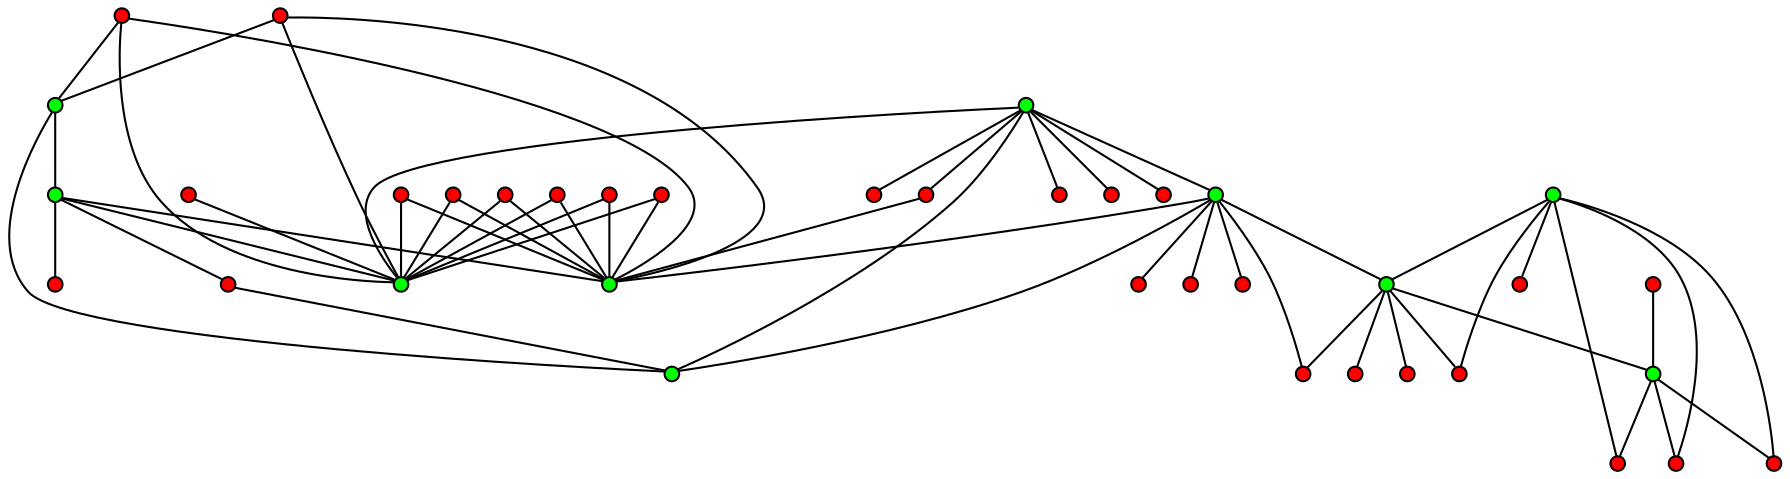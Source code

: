 graph G {
0[shape="circle",width=0.1,label="",style=filled,fillcolor="red"];
1[shape="circle",width=0.1,label="",style=filled,fillcolor="red"];
2[shape="circle",width=0.1,label="",style=filled,fillcolor="green"];
3[shape="circle",width=0.1,label="",style=filled,fillcolor="red"];
4[shape="circle",width=0.1,label="",style=filled,fillcolor="green"];
5[shape="circle",width=0.1,label="",style=filled,fillcolor="red"];
6[shape="circle",width=0.1,label="",style=filled,fillcolor="green"];
7[shape="circle",width=0.1,label="",style=filled,fillcolor="red"];
8[shape="circle",width=0.1,label="",style=filled,fillcolor="red"];
9[shape="circle",width=0.1,label="",style=filled,fillcolor="green"];
10[shape="circle",width=0.1,label="",style=filled,fillcolor="red"];
11[shape="circle",width=0.1,label="",style=filled,fillcolor="red"];
12[shape="circle",width=0.1,label="",style=filled,fillcolor="green"];
13[shape="circle",width=0.1,label="",style=filled,fillcolor="red"];
14[shape="circle",width=0.1,label="",style=filled,fillcolor="red"];
15[shape="circle",width=0.1,label="",style=filled,fillcolor="red"];
16[shape="circle",width=0.1,label="",style=filled,fillcolor="red"];
17[shape="circle",width=0.1,label="",style=filled,fillcolor="red"];
18[shape="circle",width=0.1,label="",style=filled,fillcolor="red"];
19[shape="circle",width=0.1,label="",style=filled,fillcolor="red"];
20[shape="circle",width=0.1,label="",style=filled,fillcolor="red"];
21[shape="circle",width=0.1,label="",style=filled,fillcolor="green"];
22[shape="circle",width=0.1,label="",style=filled,fillcolor="red"];
23[shape="circle",width=0.1,label="",style=filled,fillcolor="green"];
24[shape="circle",width=0.1,label="",style=filled,fillcolor="red"];
25[shape="circle",width=0.1,label="",style=filled,fillcolor="red"];
26[shape="circle",width=0.1,label="",style=filled,fillcolor="red"];
27[shape="circle",width=0.1,label="",style=filled,fillcolor="red"];
28[shape="circle",width=0.1,label="",style=filled,fillcolor="green"];
29[shape="circle",width=0.1,label="",style=filled,fillcolor="green"];
30[shape="circle",width=0.1,label="",style=filled,fillcolor="red"];
31[shape="circle",width=0.1,label="",style=filled,fillcolor="red"];
32[shape="circle",width=0.1,label="",style=filled,fillcolor="red"];
33[shape="circle",width=0.1,label="",style=filled,fillcolor="red"];
34[shape="circle",width=0.1,label="",style=filled,fillcolor="green"];
35[shape="circle",width=0.1,label="",style=filled,fillcolor="red"];
36[shape="circle",width=0.1,label="",style=filled,fillcolor="red"];
37[shape="circle",width=0.1,label="",style=filled,fillcolor="red"];
31--28 ;
31--29 ;
33--28 ;
33--34 ;
33--29 ;
36--28 ;
36--29 ;
32--28 ;
32--29 ;
30--28 ;
30--34 ;
30--29 ;
0--28 ;
0--29 ;
1--28 ;
8--28 ;
8--29 ;
10--28 ;
10--29 ;
4--28 ;
4--7 ;
4--12 ;
4--13 ;
4--2 ;
4--3 ;
4--14 ;
4--15 ;
7--29 ;
34--9 ;
34--2 ;
12--6 ;
12--5 ;
12--2 ;
12--29 ;
12--20 ;
12--16 ;
12--17 ;
23--6 ;
23--24 ;
23--18 ;
23--19 ;
23--25 ;
23--26 ;
6--20 ;
6--27 ;
6--21 ;
6--22 ;
6--26 ;
11--21 ;
9--28 ;
9--35 ;
9--37 ;
9--29 ;
35--2 ;
21--18 ;
21--19 ;
21--25 ;
}
